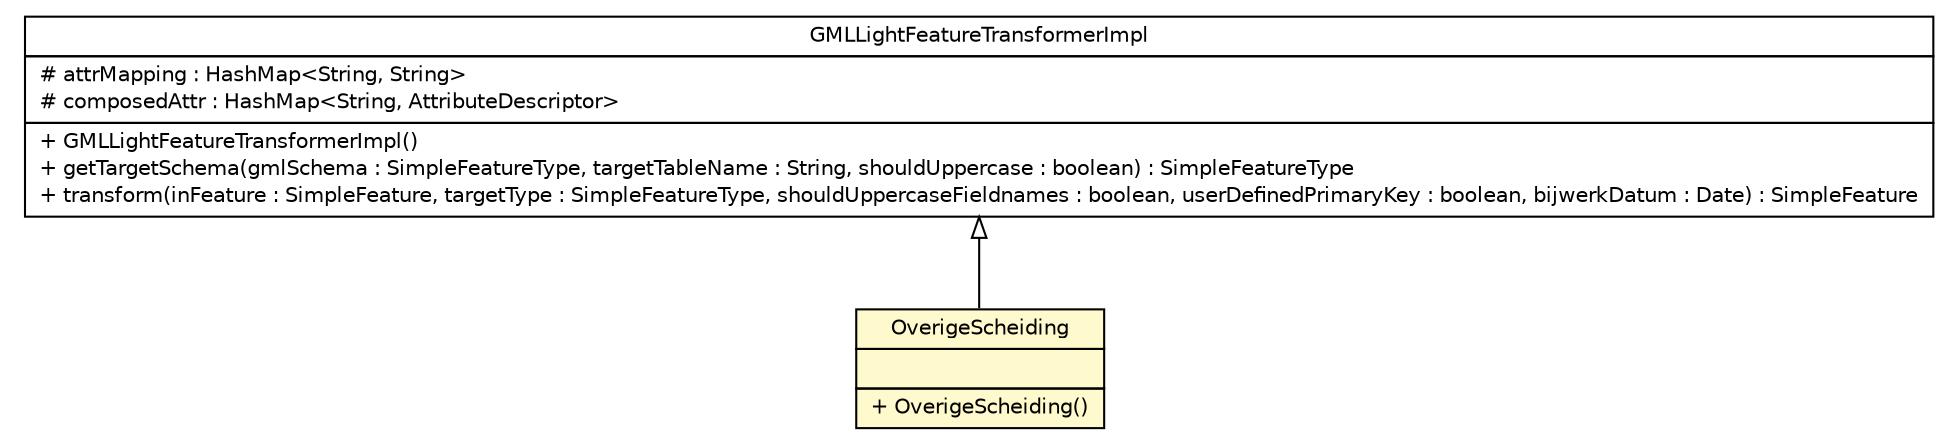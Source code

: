 #!/usr/local/bin/dot
#
# Class diagram 
# Generated by UMLGraph version R5_6-24-gf6e263 (http://www.umlgraph.org/)
#

digraph G {
	edge [fontname="Helvetica",fontsize=10,labelfontname="Helvetica",labelfontsize=10];
	node [fontname="Helvetica",fontsize=10,shape=plaintext];
	nodesep=0.25;
	ranksep=0.5;
	// nl.b3p.brmo.loader.gml.light.OverigeScheiding
	c1026 [label=<<table title="nl.b3p.brmo.loader.gml.light.OverigeScheiding" border="0" cellborder="1" cellspacing="0" cellpadding="2" port="p" bgcolor="lemonChiffon" href="./OverigeScheiding.html">
		<tr><td><table border="0" cellspacing="0" cellpadding="1">
<tr><td align="center" balign="center"> OverigeScheiding </td></tr>
		</table></td></tr>
		<tr><td><table border="0" cellspacing="0" cellpadding="1">
<tr><td align="left" balign="left">  </td></tr>
		</table></td></tr>
		<tr><td><table border="0" cellspacing="0" cellpadding="1">
<tr><td align="left" balign="left"> + OverigeScheiding() </td></tr>
		</table></td></tr>
		</table>>, URL="./OverigeScheiding.html", fontname="Helvetica", fontcolor="black", fontsize=10.0];
	// nl.b3p.brmo.loader.gml.light.GMLLightFeatureTransformerImpl
	c1053 [label=<<table title="nl.b3p.brmo.loader.gml.light.GMLLightFeatureTransformerImpl" border="0" cellborder="1" cellspacing="0" cellpadding="2" port="p" href="./GMLLightFeatureTransformerImpl.html">
		<tr><td><table border="0" cellspacing="0" cellpadding="1">
<tr><td align="center" balign="center"> GMLLightFeatureTransformerImpl </td></tr>
		</table></td></tr>
		<tr><td><table border="0" cellspacing="0" cellpadding="1">
<tr><td align="left" balign="left"> # attrMapping : HashMap&lt;String, String&gt; </td></tr>
<tr><td align="left" balign="left"> # composedAttr : HashMap&lt;String, AttributeDescriptor&gt; </td></tr>
		</table></td></tr>
		<tr><td><table border="0" cellspacing="0" cellpadding="1">
<tr><td align="left" balign="left"> + GMLLightFeatureTransformerImpl() </td></tr>
<tr><td align="left" balign="left"> + getTargetSchema(gmlSchema : SimpleFeatureType, targetTableName : String, shouldUppercase : boolean) : SimpleFeatureType </td></tr>
<tr><td align="left" balign="left"> + transform(inFeature : SimpleFeature, targetType : SimpleFeatureType, shouldUppercaseFieldnames : boolean, userDefinedPrimaryKey : boolean, bijwerkDatum : Date) : SimpleFeature </td></tr>
		</table></td></tr>
		</table>>, URL="./GMLLightFeatureTransformerImpl.html", fontname="Helvetica", fontcolor="black", fontsize=10.0];
	//nl.b3p.brmo.loader.gml.light.OverigeScheiding extends nl.b3p.brmo.loader.gml.light.GMLLightFeatureTransformerImpl
	c1053:p -> c1026:p [dir=back,arrowtail=empty];
}


